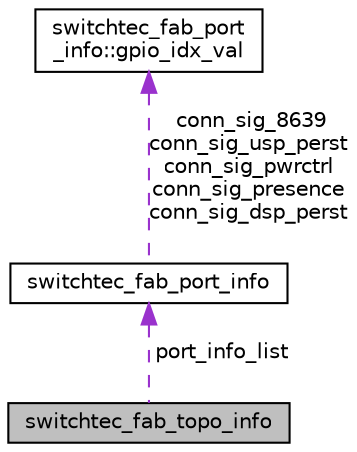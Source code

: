 digraph "switchtec_fab_topo_info"
{
 // LATEX_PDF_SIZE
  edge [fontname="Helvetica",fontsize="10",labelfontname="Helvetica",labelfontsize="10"];
  node [fontname="Helvetica",fontsize="10",shape=record];
  Node1 [label="switchtec_fab_topo_info",height=0.2,width=0.4,color="black", fillcolor="grey75", style="filled", fontcolor="black",tooltip="Represents the topology info."];
  Node2 -> Node1 [dir="back",color="darkorchid3",fontsize="10",style="dashed",label=" port_info_list" ,fontname="Helvetica"];
  Node2 [label="switchtec_fab_port_info",height=0.2,width=0.4,color="black", fillcolor="white", style="filled",URL="$structswitchtec__fab__port__info.html",tooltip="Represents each port in the in topology info."];
  Node3 -> Node2 [dir="back",color="darkorchid3",fontsize="10",style="dashed",label=" conn_sig_8639\nconn_sig_usp_perst\nconn_sig_pwrctrl\nconn_sig_presence\nconn_sig_dsp_perst" ,fontname="Helvetica"];
  Node3 [label="switchtec_fab_port\l_info::gpio_idx_val",height=0.2,width=0.4,color="black", fillcolor="white", style="filled",URL="$structswitchtec__fab__port__info_1_1gpio__idx__val.html",tooltip=" "];
}
